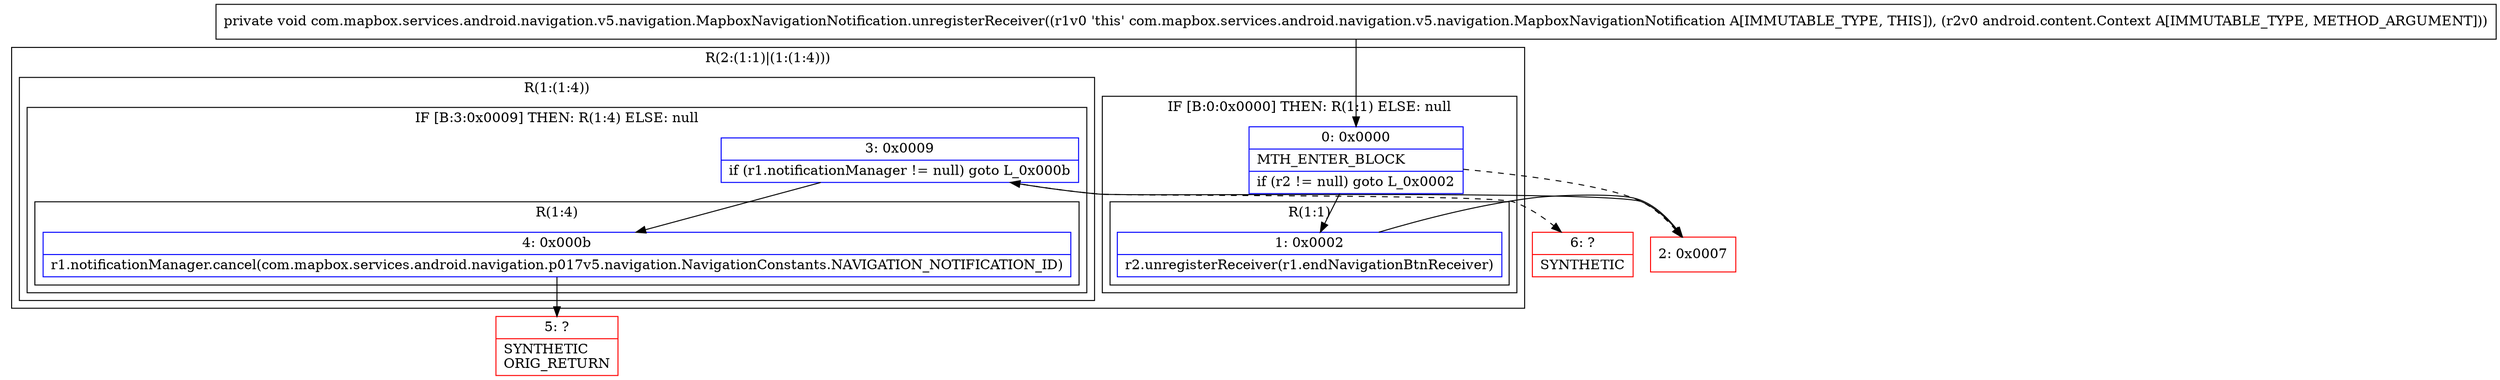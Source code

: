 digraph "CFG forcom.mapbox.services.android.navigation.v5.navigation.MapboxNavigationNotification.unregisterReceiver(Landroid\/content\/Context;)V" {
subgraph cluster_Region_135132928 {
label = "R(2:(1:1)|(1:(1:4)))";
node [shape=record,color=blue];
subgraph cluster_IfRegion_1352361474 {
label = "IF [B:0:0x0000] THEN: R(1:1) ELSE: null";
node [shape=record,color=blue];
Node_0 [shape=record,label="{0\:\ 0x0000|MTH_ENTER_BLOCK\l|if (r2 != null) goto L_0x0002\l}"];
subgraph cluster_Region_1981890431 {
label = "R(1:1)";
node [shape=record,color=blue];
Node_1 [shape=record,label="{1\:\ 0x0002|r2.unregisterReceiver(r1.endNavigationBtnReceiver)\l}"];
}
}
subgraph cluster_Region_1265584360 {
label = "R(1:(1:4))";
node [shape=record,color=blue];
subgraph cluster_IfRegion_742196082 {
label = "IF [B:3:0x0009] THEN: R(1:4) ELSE: null";
node [shape=record,color=blue];
Node_3 [shape=record,label="{3\:\ 0x0009|if (r1.notificationManager != null) goto L_0x000b\l}"];
subgraph cluster_Region_664652673 {
label = "R(1:4)";
node [shape=record,color=blue];
Node_4 [shape=record,label="{4\:\ 0x000b|r1.notificationManager.cancel(com.mapbox.services.android.navigation.p017v5.navigation.NavigationConstants.NAVIGATION_NOTIFICATION_ID)\l}"];
}
}
}
}
Node_2 [shape=record,color=red,label="{2\:\ 0x0007}"];
Node_5 [shape=record,color=red,label="{5\:\ ?|SYNTHETIC\lORIG_RETURN\l}"];
Node_6 [shape=record,color=red,label="{6\:\ ?|SYNTHETIC\l}"];
MethodNode[shape=record,label="{private void com.mapbox.services.android.navigation.v5.navigation.MapboxNavigationNotification.unregisterReceiver((r1v0 'this' com.mapbox.services.android.navigation.v5.navigation.MapboxNavigationNotification A[IMMUTABLE_TYPE, THIS]), (r2v0 android.content.Context A[IMMUTABLE_TYPE, METHOD_ARGUMENT])) }"];
MethodNode -> Node_0;
Node_0 -> Node_1;
Node_0 -> Node_2[style=dashed];
Node_1 -> Node_2;
Node_3 -> Node_4;
Node_3 -> Node_6[style=dashed];
Node_4 -> Node_5;
Node_2 -> Node_3;
}

